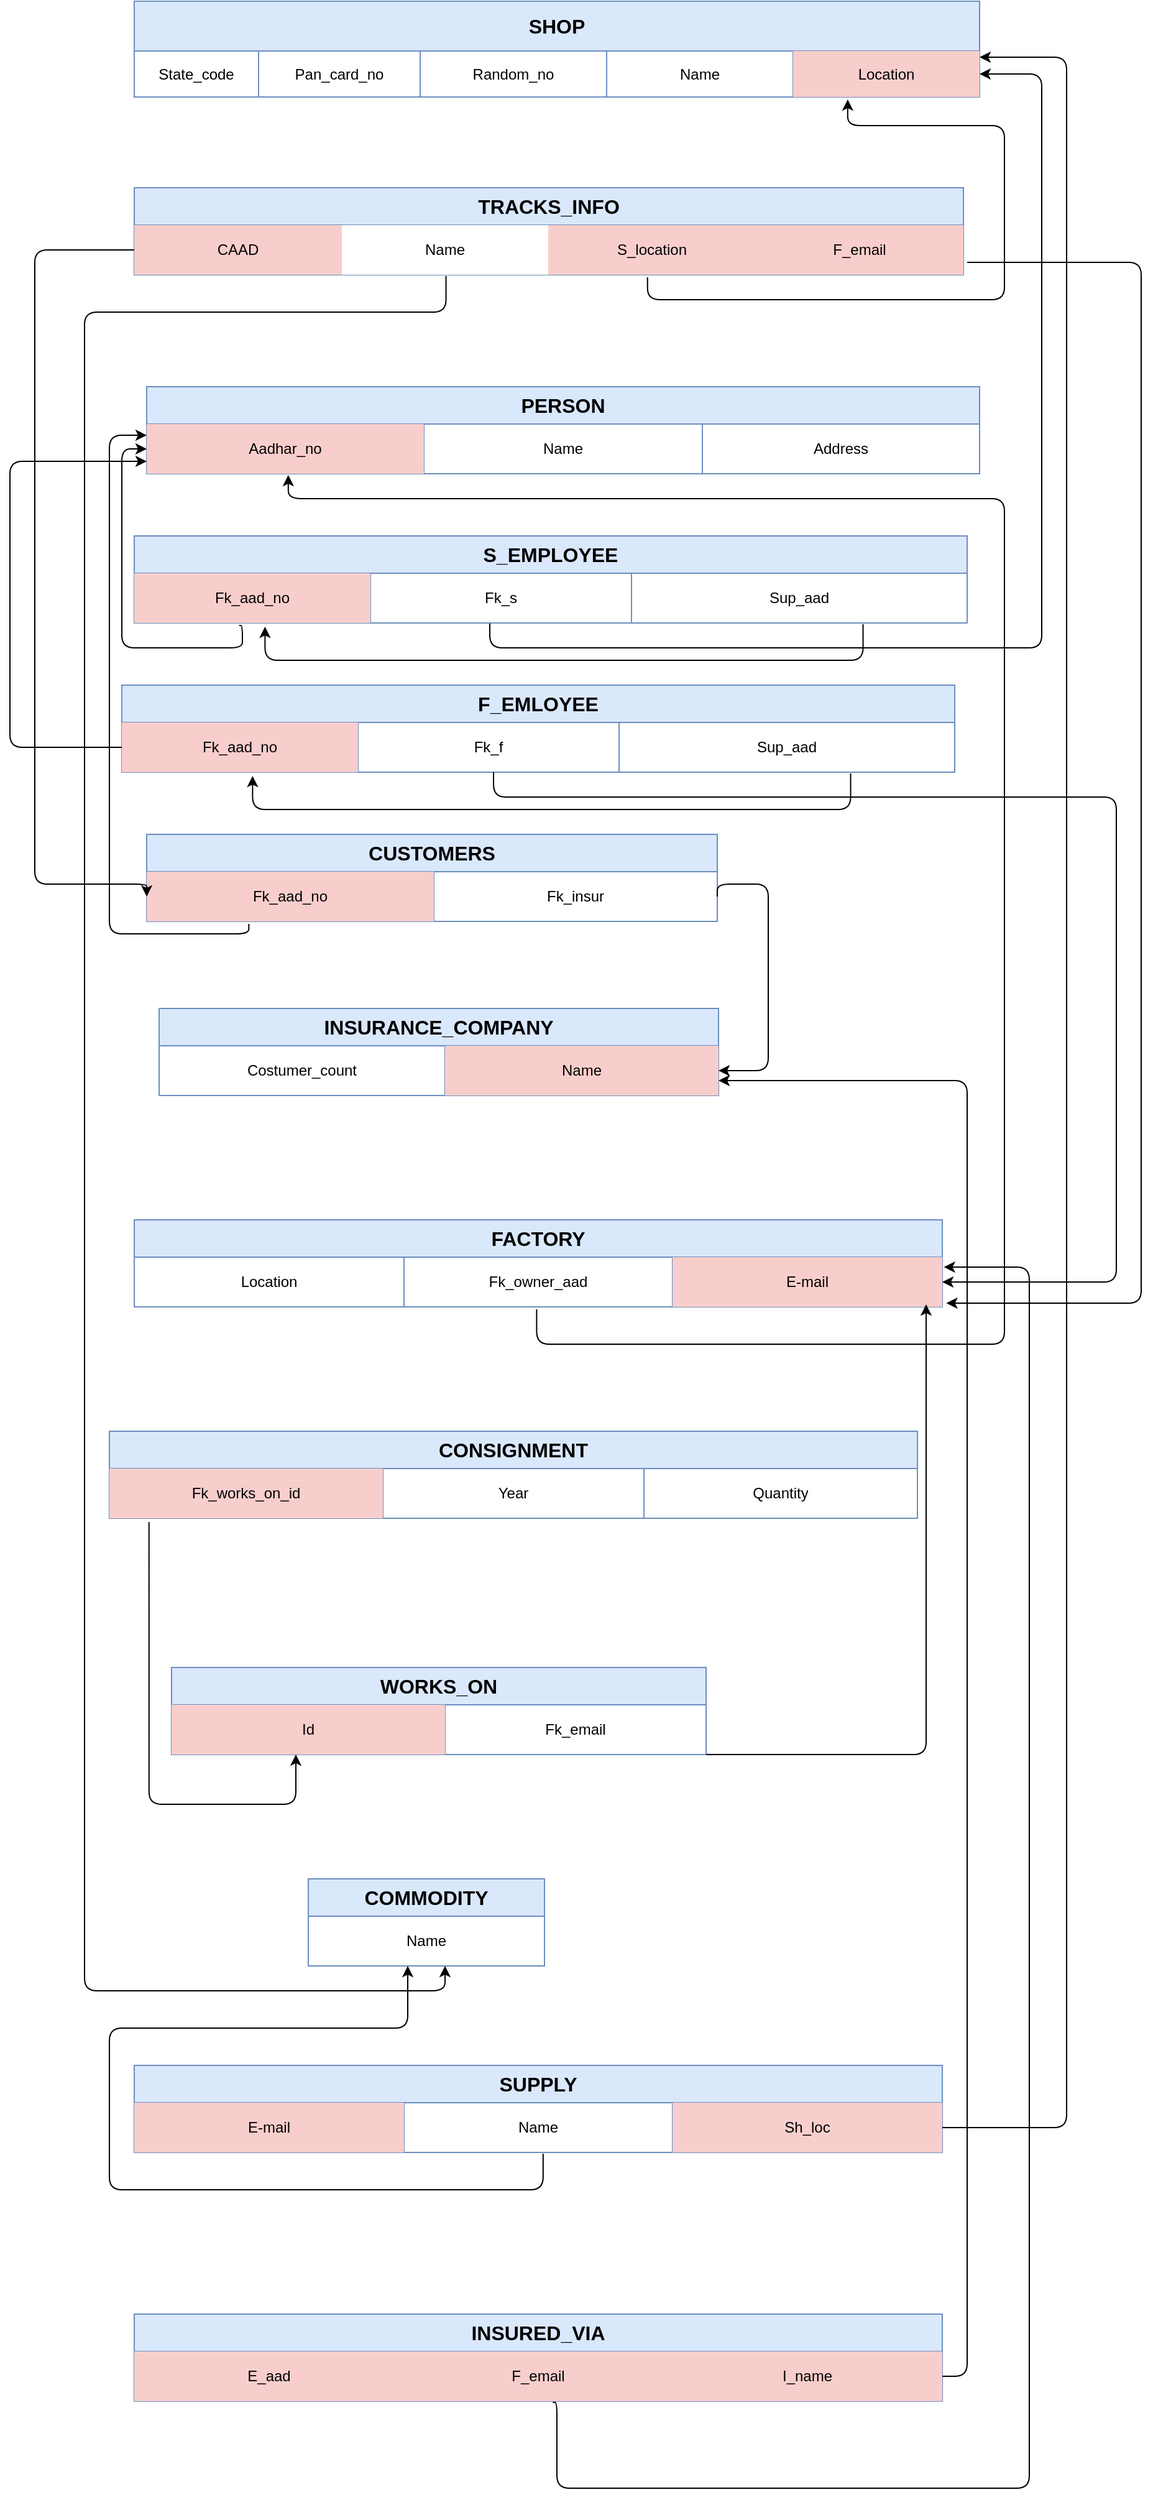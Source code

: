 <mxfile version="13.7.3" type="github"><diagram id="4T8pWzmSjZRxrowc12v0" name="Page-1"><mxGraphModel dx="2591" dy="725" grid="1" gridSize="10" guides="0" tooltips="1" connect="1" arrows="1" fold="1" page="1" pageScale="1" pageWidth="1169" pageHeight="1654" math="0" shadow="0"><root><mxCell id="0"/><mxCell id="1" parent="0"/><mxCell id="xrA6xBDfba17gvvvKiil-1" value="SHOP" style="shape=table;html=1;whiteSpace=wrap;startSize=40;container=1;collapsible=0;childLayout=tableLayout;fontStyle=1;align=center;fixedRows=0;fillColor=#dae8fc;strokeColor=#6c8ebf;fontSize=16;" parent="1" vertex="1"><mxGeometry x="30" y="30" width="680" height="77" as="geometry"/></mxCell><mxCell id="xrA6xBDfba17gvvvKiil-2" value="" style="shape=partialRectangle;html=1;whiteSpace=wrap;collapsible=0;dropTarget=0;pointerEvents=0;fillColor=none;top=0;left=0;bottom=0;right=0;points=[[0,0.5],[1,0.5]];portConstraint=eastwest;fontSize=14;" parent="xrA6xBDfba17gvvvKiil-1" vertex="1"><mxGeometry y="40" width="680" height="37" as="geometry"/></mxCell><mxCell id="xrA6xBDfba17gvvvKiil-3" value="State_code" style="shape=partialRectangle;html=1;whiteSpace=wrap;connectable=0;fillColor=none;top=0;left=0;bottom=0;right=0;overflow=hidden;fontSize=12;" parent="xrA6xBDfba17gvvvKiil-2" vertex="1"><mxGeometry width="100" height="37" as="geometry"/></mxCell><mxCell id="xrA6xBDfba17gvvvKiil-4" value="Pan_card_no" style="shape=partialRectangle;html=1;whiteSpace=wrap;connectable=0;fillColor=none;top=0;left=0;bottom=0;right=0;overflow=hidden;" parent="xrA6xBDfba17gvvvKiil-2" vertex="1"><mxGeometry x="100" width="130" height="37" as="geometry"/></mxCell><mxCell id="xrA6xBDfba17gvvvKiil-5" value="Random_no" style="shape=partialRectangle;html=1;whiteSpace=wrap;connectable=0;fillColor=none;top=0;left=0;bottom=0;right=0;overflow=hidden;" parent="xrA6xBDfba17gvvvKiil-2" vertex="1"><mxGeometry x="230" width="150" height="37" as="geometry"/></mxCell><mxCell id="xrA6xBDfba17gvvvKiil-15" value="Name" style="shape=partialRectangle;html=1;whiteSpace=wrap;connectable=0;fillColor=none;top=0;left=0;bottom=0;right=0;overflow=hidden;" parent="xrA6xBDfba17gvvvKiil-2" vertex="1"><mxGeometry x="380" width="150" height="37" as="geometry"/></mxCell><mxCell id="xrA6xBDfba17gvvvKiil-18" value="Location" style="shape=partialRectangle;html=1;whiteSpace=wrap;connectable=0;fillColor=#f8cecc;top=0;left=0;bottom=0;right=0;overflow=hidden;strokeColor=#b85450;" parent="xrA6xBDfba17gvvvKiil-2" vertex="1"><mxGeometry x="530" width="150" height="37" as="geometry"/></mxCell><mxCell id="xrA6xBDfba17gvvvKiil-21" value="TRACKS_INFO" style="shape=table;html=1;whiteSpace=wrap;startSize=30;container=1;collapsible=0;childLayout=tableLayout;fontStyle=1;align=center;strokeColor=#6c8ebf;fillColor=#dae8fc;fontSize=16;" parent="1" vertex="1"><mxGeometry x="30" y="180" width="667" height="70" as="geometry"/></mxCell><mxCell id="xrA6xBDfba17gvvvKiil-22" value="" style="shape=partialRectangle;html=1;whiteSpace=wrap;collapsible=0;dropTarget=0;pointerEvents=0;fillColor=none;top=0;left=0;bottom=0;right=0;points=[[0,0.5],[1,0.5]];portConstraint=eastwest;" parent="xrA6xBDfba17gvvvKiil-21" vertex="1"><mxGeometry y="30" width="667" height="40" as="geometry"/></mxCell><mxCell id="xrA6xBDfba17gvvvKiil-23" value="CAAD" style="shape=partialRectangle;html=1;whiteSpace=wrap;connectable=0;fillColor=#f8cecc;top=0;left=0;bottom=0;right=0;overflow=hidden;strokeColor=#b85450;" parent="xrA6xBDfba17gvvvKiil-22" vertex="1"><mxGeometry width="167" height="40" as="geometry"/></mxCell><mxCell id="xrA6xBDfba17gvvvKiil-24" value="Name" style="shape=partialRectangle;html=1;whiteSpace=wrap;connectable=0;top=0;left=0;bottom=0;right=0;overflow=hidden;" parent="xrA6xBDfba17gvvvKiil-22" vertex="1"><mxGeometry x="167" width="166" height="40" as="geometry"/></mxCell><mxCell id="xrA6xBDfba17gvvvKiil-25" value="S_location" style="shape=partialRectangle;html=1;whiteSpace=wrap;connectable=0;fillColor=#f8cecc;top=0;left=0;bottom=0;right=0;overflow=hidden;strokeColor=#b85450;" parent="xrA6xBDfba17gvvvKiil-22" vertex="1"><mxGeometry x="333" width="167" height="40" as="geometry"/></mxCell><mxCell id="xrA6xBDfba17gvvvKiil-34" value="F_email" style="shape=partialRectangle;html=1;whiteSpace=wrap;connectable=0;fillColor=#f8cecc;top=0;left=0;bottom=0;right=0;overflow=hidden;strokeColor=#b85450;" parent="xrA6xBDfba17gvvvKiil-22" vertex="1"><mxGeometry x="500" width="167" height="40" as="geometry"/></mxCell><mxCell id="xrA6xBDfba17gvvvKiil-35" value="PERSON" style="shape=table;html=1;whiteSpace=wrap;startSize=30;container=1;collapsible=0;childLayout=tableLayout;fontStyle=1;align=center;strokeColor=#6c8ebf;fillColor=#dae8fc;fontSize=16;" parent="1" vertex="1"><mxGeometry x="40" y="340" width="670" height="70" as="geometry"/></mxCell><mxCell id="xrA6xBDfba17gvvvKiil-36" value="" style="shape=partialRectangle;html=1;whiteSpace=wrap;collapsible=0;dropTarget=0;pointerEvents=0;fillColor=none;top=0;left=0;bottom=0;right=0;points=[[0,0.5],[1,0.5]];portConstraint=eastwest;" parent="xrA6xBDfba17gvvvKiil-35" vertex="1"><mxGeometry y="30" width="670" height="40" as="geometry"/></mxCell><mxCell id="xrA6xBDfba17gvvvKiil-37" value="Aadhar_no" style="shape=partialRectangle;html=1;whiteSpace=wrap;connectable=0;fillColor=#f8cecc;top=0;left=0;bottom=0;right=0;overflow=hidden;strokeColor=#b85450;" parent="xrA6xBDfba17gvvvKiil-36" vertex="1"><mxGeometry width="223" height="40" as="geometry"/></mxCell><mxCell id="xrA6xBDfba17gvvvKiil-38" value="Name" style="shape=partialRectangle;html=1;whiteSpace=wrap;connectable=0;fillColor=none;top=0;left=0;bottom=0;right=0;overflow=hidden;" parent="xrA6xBDfba17gvvvKiil-36" vertex="1"><mxGeometry x="223" width="224" height="40" as="geometry"/></mxCell><mxCell id="xrA6xBDfba17gvvvKiil-39" value="Address" style="shape=partialRectangle;html=1;whiteSpace=wrap;connectable=0;fillColor=none;top=0;left=0;bottom=0;right=0;overflow=hidden;" parent="xrA6xBDfba17gvvvKiil-36" vertex="1"><mxGeometry x="447" width="223" height="40" as="geometry"/></mxCell><mxCell id="xrA6xBDfba17gvvvKiil-88" value="INSURANCE_COMPANY" style="shape=table;html=1;whiteSpace=wrap;startSize=30;container=1;collapsible=0;childLayout=tableLayout;fontStyle=1;align=center;strokeColor=#6c8ebf;fillColor=#dae8fc;fontSize=16;" parent="1" vertex="1"><mxGeometry x="50" y="840" width="450" height="70" as="geometry"/></mxCell><mxCell id="xrA6xBDfba17gvvvKiil-89" value="" style="shape=partialRectangle;html=1;whiteSpace=wrap;collapsible=0;dropTarget=0;pointerEvents=0;fillColor=none;top=0;left=0;bottom=0;right=0;points=[[0,0.5],[1,0.5]];portConstraint=eastwest;" parent="xrA6xBDfba17gvvvKiil-88" vertex="1"><mxGeometry y="30" width="450" height="40" as="geometry"/></mxCell><mxCell id="xrA6xBDfba17gvvvKiil-90" value="Costumer_count" style="shape=partialRectangle;html=1;whiteSpace=wrap;connectable=0;fillColor=none;top=0;left=0;bottom=0;right=0;overflow=hidden;" parent="xrA6xBDfba17gvvvKiil-89" vertex="1"><mxGeometry width="230" height="40" as="geometry"/></mxCell><mxCell id="xrA6xBDfba17gvvvKiil-91" value="Name" style="shape=partialRectangle;html=1;whiteSpace=wrap;connectable=0;fillColor=#f8cecc;top=0;left=0;bottom=0;right=0;overflow=hidden;strokeColor=#b85450;" parent="xrA6xBDfba17gvvvKiil-89" vertex="1"><mxGeometry x="230" width="220" height="40" as="geometry"/></mxCell><mxCell id="xrA6xBDfba17gvvvKiil-174" value="" style="edgeStyle=segmentEdgeStyle;endArrow=classic;html=1;fontSize=16;exitX=0.619;exitY=1.05;exitDx=0;exitDy=0;exitPerimeter=0;entryX=0.844;entryY=1.054;entryDx=0;entryDy=0;entryPerimeter=0;" parent="1" source="xrA6xBDfba17gvvvKiil-22" target="xrA6xBDfba17gvvvKiil-2" edge="1"><mxGeometry width="50" height="50" relative="1" as="geometry"><mxPoint x="450" y="290" as="sourcePoint"/><mxPoint x="640" y="130" as="targetPoint"/><Array as="points"><mxPoint x="443" y="270"/><mxPoint x="730" y="270"/><mxPoint x="730" y="130"/><mxPoint x="604" y="130"/></Array></mxGeometry></mxCell><mxCell id="xrA6xBDfba17gvvvKiil-175" value="" style="edgeStyle=segmentEdgeStyle;endArrow=classic;html=1;fontSize=16;entryX=1;entryY=0.5;entryDx=0;entryDy=0;" parent="1" target="xrA6xBDfba17gvvvKiil-2" edge="1"><mxGeometry width="50" height="50" relative="1" as="geometry"><mxPoint x="316" y="530" as="sourcePoint"/><mxPoint x="760" y="510" as="targetPoint"/><Array as="points"><mxPoint x="316" y="550"/><mxPoint x="760" y="550"/><mxPoint x="760" y="89"/></Array></mxGeometry></mxCell><mxCell id="xrA6xBDfba17gvvvKiil-101" value="FACTORY" style="shape=table;html=1;whiteSpace=wrap;startSize=30;container=1;collapsible=0;childLayout=tableLayout;fontStyle=1;align=center;strokeColor=#6c8ebf;fillColor=#dae8fc;fontSize=16;" parent="1" vertex="1"><mxGeometry x="30" y="1010" width="650" height="70" as="geometry"/></mxCell><mxCell id="xrA6xBDfba17gvvvKiil-102" value="" style="shape=partialRectangle;html=1;whiteSpace=wrap;collapsible=0;dropTarget=0;pointerEvents=0;fillColor=none;top=0;left=0;bottom=0;right=0;points=[[0,0.5],[1,0.5]];portConstraint=eastwest;" parent="xrA6xBDfba17gvvvKiil-101" vertex="1"><mxGeometry y="30" width="650" height="40" as="geometry"/></mxCell><mxCell id="xrA6xBDfba17gvvvKiil-103" value="Location" style="shape=partialRectangle;html=1;whiteSpace=wrap;connectable=0;fillColor=none;top=0;left=0;bottom=0;right=0;overflow=hidden;" parent="xrA6xBDfba17gvvvKiil-102" vertex="1"><mxGeometry width="217" height="40" as="geometry"/></mxCell><mxCell id="xrA6xBDfba17gvvvKiil-104" value="Fk_owner_aad" style="shape=partialRectangle;html=1;whiteSpace=wrap;connectable=0;fillColor=none;top=0;left=0;bottom=0;right=0;overflow=hidden;" parent="xrA6xBDfba17gvvvKiil-102" vertex="1"><mxGeometry x="217" width="216" height="40" as="geometry"/></mxCell><mxCell id="xrA6xBDfba17gvvvKiil-105" value="E-mail" style="shape=partialRectangle;html=1;whiteSpace=wrap;connectable=0;fillColor=#f8cecc;top=0;left=0;bottom=0;right=0;overflow=hidden;strokeColor=#b85450;" parent="xrA6xBDfba17gvvvKiil-102" vertex="1"><mxGeometry x="433" width="217" height="40" as="geometry"/></mxCell><mxCell id="xrA6xBDfba17gvvvKiil-48" value="S_EMPLOYEE" style="shape=table;html=1;whiteSpace=wrap;startSize=30;container=1;collapsible=0;childLayout=tableLayout;fontStyle=1;align=center;strokeColor=#6c8ebf;fillColor=#dae8fc;fontSize=16;" parent="1" vertex="1"><mxGeometry x="30" y="460" width="670" height="70" as="geometry"/></mxCell><mxCell id="xrA6xBDfba17gvvvKiil-49" value="" style="shape=partialRectangle;html=1;whiteSpace=wrap;collapsible=0;dropTarget=0;pointerEvents=0;fillColor=none;top=0;left=0;bottom=0;right=0;points=[[0,0.5],[1,0.5]];portConstraint=eastwest;" parent="xrA6xBDfba17gvvvKiil-48" vertex="1"><mxGeometry y="30" width="670" height="40" as="geometry"/></mxCell><mxCell id="xrA6xBDfba17gvvvKiil-50" value="Fk_aad_no" style="shape=partialRectangle;html=1;whiteSpace=wrap;connectable=0;fillColor=#f8cecc;top=0;left=0;bottom=0;right=0;overflow=hidden;strokeColor=#b85450;" parent="xrA6xBDfba17gvvvKiil-49" vertex="1"><mxGeometry width="190" height="40" as="geometry"/></mxCell><mxCell id="xrA6xBDfba17gvvvKiil-52" value="Fk_s" style="shape=partialRectangle;html=1;whiteSpace=wrap;connectable=0;fillColor=none;top=0;left=0;bottom=0;right=0;overflow=hidden;" parent="xrA6xBDfba17gvvvKiil-49" vertex="1"><mxGeometry x="190" width="210" height="40" as="geometry"/></mxCell><mxCell id="xrA6xBDfba17gvvvKiil-61" value="Sup_aad" style="shape=partialRectangle;html=1;whiteSpace=wrap;connectable=0;fillColor=none;top=0;left=0;bottom=0;right=0;overflow=hidden;" parent="xrA6xBDfba17gvvvKiil-49" vertex="1"><mxGeometry x="400" width="270" height="40" as="geometry"/></mxCell><mxCell id="xrA6xBDfba17gvvvKiil-180" value="" style="edgeStyle=segmentEdgeStyle;endArrow=classic;html=1;fontSize=16;exitX=0.875;exitY=1.025;exitDx=0;exitDy=0;exitPerimeter=0;entryX=0.157;entryY=1.075;entryDx=0;entryDy=0;entryPerimeter=0;" parent="xrA6xBDfba17gvvvKiil-48" source="xrA6xBDfba17gvvvKiil-49" target="xrA6xBDfba17gvvvKiil-49" edge="1"><mxGeometry width="50" height="50" relative="1" as="geometry"><mxPoint x="600" y="120" as="sourcePoint"/><mxPoint x="110" y="80" as="targetPoint"/><Array as="points"><mxPoint x="380" y="100"/><mxPoint x="604" y="100"/></Array></mxGeometry></mxCell><mxCell id="xrA6xBDfba17gvvvKiil-75" value="CUSTOMERS" style="shape=table;html=1;whiteSpace=wrap;startSize=30;container=1;collapsible=0;childLayout=tableLayout;fontStyle=1;align=center;strokeColor=#6c8ebf;fillColor=#dae8fc;fontSize=16;" parent="1" vertex="1"><mxGeometry x="40" y="700" width="459" height="70" as="geometry"/></mxCell><mxCell id="xrA6xBDfba17gvvvKiil-76" value="" style="shape=partialRectangle;html=1;whiteSpace=wrap;collapsible=0;dropTarget=0;pointerEvents=0;fillColor=none;top=0;left=0;bottom=0;right=0;points=[[0,0.5],[1,0.5]];portConstraint=eastwest;" parent="xrA6xBDfba17gvvvKiil-75" vertex="1"><mxGeometry y="30" width="459" height="40" as="geometry"/></mxCell><mxCell id="xrA6xBDfba17gvvvKiil-77" value="Fk_aad_no" style="shape=partialRectangle;html=1;whiteSpace=wrap;connectable=0;fillColor=#f8cecc;top=0;left=0;bottom=0;right=0;overflow=hidden;strokeColor=#b85450;" parent="xrA6xBDfba17gvvvKiil-76" vertex="1"><mxGeometry width="231" height="40" as="geometry"/></mxCell><mxCell id="xrA6xBDfba17gvvvKiil-78" value="Fk_insur" style="shape=partialRectangle;html=1;whiteSpace=wrap;connectable=0;fillColor=none;top=0;left=0;bottom=0;right=0;overflow=hidden;" parent="xrA6xBDfba17gvvvKiil-76" vertex="1"><mxGeometry x="231" width="228" height="40" as="geometry"/></mxCell><mxCell id="2TeCFwEwygQcQMG8R-6U-1" value="F_EMLOYEE" style="shape=table;html=1;whiteSpace=wrap;startSize=30;container=1;collapsible=0;childLayout=tableLayout;fontStyle=1;align=center;strokeColor=#6c8ebf;fillColor=#dae8fc;fontSize=16;" vertex="1" parent="1"><mxGeometry x="20" y="580" width="670" height="70" as="geometry"/></mxCell><mxCell id="2TeCFwEwygQcQMG8R-6U-2" value="" style="shape=partialRectangle;html=1;whiteSpace=wrap;collapsible=0;dropTarget=0;pointerEvents=0;fillColor=none;top=0;left=0;bottom=0;right=0;points=[[0,0.5],[1,0.5]];portConstraint=eastwest;" vertex="1" parent="2TeCFwEwygQcQMG8R-6U-1"><mxGeometry y="30" width="670" height="40" as="geometry"/></mxCell><mxCell id="2TeCFwEwygQcQMG8R-6U-3" value="Fk_aad_no" style="shape=partialRectangle;html=1;whiteSpace=wrap;connectable=0;fillColor=#f8cecc;top=0;left=0;bottom=0;right=0;overflow=hidden;strokeColor=#b85450;" vertex="1" parent="2TeCFwEwygQcQMG8R-6U-2"><mxGeometry width="190" height="40" as="geometry"/></mxCell><mxCell id="2TeCFwEwygQcQMG8R-6U-5" value="Fk_f" style="shape=partialRectangle;html=1;whiteSpace=wrap;connectable=0;fillColor=none;top=0;left=0;bottom=0;right=0;overflow=hidden;" vertex="1" parent="2TeCFwEwygQcQMG8R-6U-2"><mxGeometry x="190" width="210" height="40" as="geometry"/></mxCell><mxCell id="2TeCFwEwygQcQMG8R-6U-6" value="Sup_aad" style="shape=partialRectangle;html=1;whiteSpace=wrap;connectable=0;fillColor=none;top=0;left=0;bottom=0;right=0;overflow=hidden;" vertex="1" parent="2TeCFwEwygQcQMG8R-6U-2"><mxGeometry x="400" width="270" height="40" as="geometry"/></mxCell><mxCell id="2TeCFwEwygQcQMG8R-6U-7" value="" style="edgeStyle=segmentEdgeStyle;endArrow=classic;html=1;fontSize=16;exitX=0.875;exitY=1.025;exitDx=0;exitDy=0;exitPerimeter=0;entryX=0.157;entryY=1.075;entryDx=0;entryDy=0;entryPerimeter=0;" edge="1" parent="2TeCFwEwygQcQMG8R-6U-1" source="2TeCFwEwygQcQMG8R-6U-2" target="2TeCFwEwygQcQMG8R-6U-2"><mxGeometry width="50" height="50" relative="1" as="geometry"><mxPoint x="600" y="120" as="sourcePoint"/><mxPoint x="110" y="80" as="targetPoint"/><Array as="points"><mxPoint x="380" y="100"/><mxPoint x="604" y="100"/></Array></mxGeometry></mxCell><mxCell id="xrA6xBDfba17gvvvKiil-166" value="INSURED_VIA" style="shape=table;html=1;whiteSpace=wrap;startSize=30;container=1;collapsible=0;childLayout=tableLayout;fontStyle=1;align=center;strokeColor=#6c8ebf;fillColor=#dae8fc;fontSize=16;" parent="1" vertex="1"><mxGeometry x="30" y="1890" width="650" height="70" as="geometry"/></mxCell><mxCell id="xrA6xBDfba17gvvvKiil-167" value="" style="shape=partialRectangle;html=1;whiteSpace=wrap;collapsible=0;dropTarget=0;pointerEvents=0;fillColor=none;top=0;left=0;bottom=0;right=0;points=[[0,0.5],[1,0.5]];portConstraint=eastwest;" parent="xrA6xBDfba17gvvvKiil-166" vertex="1"><mxGeometry y="30" width="650" height="40" as="geometry"/></mxCell><mxCell id="xrA6xBDfba17gvvvKiil-168" value="E_aad" style="shape=partialRectangle;html=1;whiteSpace=wrap;connectable=0;fillColor=#f8cecc;top=0;left=0;bottom=0;right=0;overflow=hidden;strokeColor=#b85450;" parent="xrA6xBDfba17gvvvKiil-167" vertex="1"><mxGeometry width="217" height="40" as="geometry"/></mxCell><mxCell id="xrA6xBDfba17gvvvKiil-169" value="F_email" style="shape=partialRectangle;html=1;whiteSpace=wrap;connectable=0;fillColor=#f8cecc;top=0;left=0;bottom=0;right=0;overflow=hidden;strokeColor=#b85450;" parent="xrA6xBDfba17gvvvKiil-167" vertex="1"><mxGeometry x="217" width="216" height="40" as="geometry"/></mxCell><mxCell id="xrA6xBDfba17gvvvKiil-170" value="I_name" style="shape=partialRectangle;html=1;whiteSpace=wrap;connectable=0;fillColor=#f8cecc;top=0;left=0;bottom=0;right=0;overflow=hidden;strokeColor=#b85450;" parent="xrA6xBDfba17gvvvKiil-167" vertex="1"><mxGeometry x="433" width="217" height="40" as="geometry"/></mxCell><mxCell id="xrA6xBDfba17gvvvKiil-153" value="SUPPLY" style="shape=table;html=1;whiteSpace=wrap;startSize=30;container=1;collapsible=0;childLayout=tableLayout;fontStyle=1;align=center;strokeColor=#6c8ebf;fillColor=#dae8fc;fontSize=16;" parent="1" vertex="1"><mxGeometry x="30" y="1690" width="650" height="70" as="geometry"/></mxCell><mxCell id="xrA6xBDfba17gvvvKiil-154" value="" style="shape=partialRectangle;html=1;whiteSpace=wrap;collapsible=0;dropTarget=0;pointerEvents=0;fillColor=none;top=0;left=0;bottom=0;right=0;points=[[0,0.5],[1,0.5]];portConstraint=eastwest;" parent="xrA6xBDfba17gvvvKiil-153" vertex="1"><mxGeometry y="30" width="650" height="40" as="geometry"/></mxCell><mxCell id="xrA6xBDfba17gvvvKiil-155" value="E-mail" style="shape=partialRectangle;html=1;whiteSpace=wrap;connectable=0;fillColor=#f8cecc;top=0;left=0;bottom=0;right=0;overflow=hidden;strokeColor=#b85450;" parent="xrA6xBDfba17gvvvKiil-154" vertex="1"><mxGeometry width="217" height="40" as="geometry"/></mxCell><mxCell id="xrA6xBDfba17gvvvKiil-156" value="Name" style="shape=partialRectangle;html=1;whiteSpace=wrap;connectable=0;fillColor=none;top=0;left=0;bottom=0;right=0;overflow=hidden;" parent="xrA6xBDfba17gvvvKiil-154" vertex="1"><mxGeometry x="217" width="216" height="40" as="geometry"/></mxCell><mxCell id="xrA6xBDfba17gvvvKiil-157" value="Sh_loc" style="shape=partialRectangle;html=1;whiteSpace=wrap;connectable=0;fillColor=#f8cecc;top=0;left=0;bottom=0;right=0;overflow=hidden;strokeColor=#b85450;" parent="xrA6xBDfba17gvvvKiil-154" vertex="1"><mxGeometry x="433" width="217" height="40" as="geometry"/></mxCell><mxCell id="xrA6xBDfba17gvvvKiil-114" value="CONSIGNMENT" style="shape=table;html=1;whiteSpace=wrap;startSize=30;container=1;collapsible=0;childLayout=tableLayout;fontStyle=1;align=center;strokeColor=#6c8ebf;fillColor=#dae8fc;fontSize=16;" parent="1" vertex="1"><mxGeometry x="10" y="1180" width="650" height="70" as="geometry"/></mxCell><mxCell id="xrA6xBDfba17gvvvKiil-119" value="" style="shape=partialRectangle;html=1;whiteSpace=wrap;collapsible=0;dropTarget=0;pointerEvents=0;fillColor=none;top=0;left=0;bottom=0;right=0;points=[[0,0.5],[1,0.5]];portConstraint=eastwest;" parent="xrA6xBDfba17gvvvKiil-114" vertex="1"><mxGeometry y="30" width="650" height="40" as="geometry"/></mxCell><mxCell id="xrA6xBDfba17gvvvKiil-120" value="Fk_works_on_id" style="shape=partialRectangle;html=1;whiteSpace=wrap;connectable=0;fillColor=#f8cecc;top=0;left=0;bottom=0;right=0;overflow=hidden;strokeColor=#b85450;" parent="xrA6xBDfba17gvvvKiil-119" vertex="1"><mxGeometry width="220" height="40" as="geometry"/></mxCell><mxCell id="xrA6xBDfba17gvvvKiil-121" value="Year" style="shape=partialRectangle;html=1;whiteSpace=wrap;connectable=0;fillColor=none;top=0;left=0;bottom=0;right=0;overflow=hidden;" parent="xrA6xBDfba17gvvvKiil-119" vertex="1"><mxGeometry x="220" width="210" height="40" as="geometry"/></mxCell><mxCell id="xrA6xBDfba17gvvvKiil-122" value="Quantity" style="shape=partialRectangle;html=1;whiteSpace=wrap;connectable=0;fillColor=none;top=0;left=0;bottom=0;right=0;overflow=hidden;" parent="xrA6xBDfba17gvvvKiil-119" vertex="1"><mxGeometry x="430" width="220" height="40" as="geometry"/></mxCell><mxCell id="xrA6xBDfba17gvvvKiil-127" value="WORKS_ON" style="shape=table;html=1;whiteSpace=wrap;startSize=30;container=1;collapsible=0;childLayout=tableLayout;fontStyle=1;align=center;strokeColor=#6c8ebf;fillColor=#dae8fc;fontSize=16;" parent="1" vertex="1"><mxGeometry x="60" y="1370" width="430" height="70" as="geometry"/></mxCell><mxCell id="xrA6xBDfba17gvvvKiil-128" value="" style="shape=partialRectangle;html=1;whiteSpace=wrap;collapsible=0;dropTarget=0;pointerEvents=0;fillColor=none;top=0;left=0;bottom=0;right=0;points=[[0,0.5],[1,0.5]];portConstraint=eastwest;" parent="xrA6xBDfba17gvvvKiil-127" vertex="1"><mxGeometry y="30" width="430" height="40" as="geometry"/></mxCell><mxCell id="xrA6xBDfba17gvvvKiil-129" value="Id" style="shape=partialRectangle;html=1;whiteSpace=wrap;connectable=0;fillColor=#f8cecc;top=0;left=0;bottom=0;right=0;overflow=hidden;strokeColor=#b85450;" parent="xrA6xBDfba17gvvvKiil-128" vertex="1"><mxGeometry width="220" height="40" as="geometry"/></mxCell><mxCell id="xrA6xBDfba17gvvvKiil-130" value="Fk_email" style="shape=partialRectangle;html=1;whiteSpace=wrap;connectable=0;fillColor=none;top=0;left=0;bottom=0;right=0;overflow=hidden;" parent="xrA6xBDfba17gvvvKiil-128" vertex="1"><mxGeometry x="220" width="210" height="40" as="geometry"/></mxCell><mxCell id="xrA6xBDfba17gvvvKiil-140" value="COMMODITY" style="shape=table;html=1;whiteSpace=wrap;startSize=30;container=1;collapsible=0;childLayout=tableLayout;fontStyle=1;align=center;strokeColor=#6c8ebf;fillColor=#dae8fc;fontSize=16;" parent="1" vertex="1"><mxGeometry x="170" y="1540" width="190" height="70" as="geometry"/></mxCell><mxCell id="xrA6xBDfba17gvvvKiil-141" value="" style="shape=partialRectangle;html=1;whiteSpace=wrap;collapsible=0;dropTarget=0;pointerEvents=0;fillColor=none;top=0;left=0;bottom=0;right=0;points=[[0,0.5],[1,0.5]];portConstraint=eastwest;" parent="xrA6xBDfba17gvvvKiil-140" vertex="1"><mxGeometry y="30" width="190" height="40" as="geometry"/></mxCell><mxCell id="xrA6xBDfba17gvvvKiil-142" value="Name" style="shape=partialRectangle;html=1;whiteSpace=wrap;connectable=0;fillColor=none;top=0;left=0;bottom=0;right=0;overflow=hidden;" parent="xrA6xBDfba17gvvvKiil-141" vertex="1"><mxGeometry width="190" height="40" as="geometry"/></mxCell><mxCell id="xrA6xBDfba17gvvvKiil-176" value="" style="edgeStyle=segmentEdgeStyle;endArrow=classic;html=1;fontSize=16;exitX=1;exitY=0.5;exitDx=0;exitDy=0;entryX=1;entryY=0.135;entryDx=0;entryDy=0;entryPerimeter=0;" parent="1" source="xrA6xBDfba17gvvvKiil-154" target="xrA6xBDfba17gvvvKiil-2" edge="1"><mxGeometry width="50" height="50" relative="1" as="geometry"><mxPoint x="690" y="1750" as="sourcePoint"/><mxPoint x="780" y="78" as="targetPoint"/><Array as="points"><mxPoint x="780" y="1740"/><mxPoint x="780" y="75"/></Array></mxGeometry></mxCell><mxCell id="xrA6xBDfba17gvvvKiil-177" value="" style="edgeStyle=segmentEdgeStyle;endArrow=classic;html=1;fontSize=16;exitX=0.126;exitY=1.05;exitDx=0;exitDy=0;exitPerimeter=0;entryX=0;entryY=0.5;entryDx=0;entryDy=0;" parent="1" source="xrA6xBDfba17gvvvKiil-49" target="xrA6xBDfba17gvvvKiil-36" edge="1"><mxGeometry width="50" height="50" relative="1" as="geometry"><mxPoint x="120" y="610" as="sourcePoint"/><mxPoint x="20" y="390" as="targetPoint"/><Array as="points"><mxPoint x="117" y="550"/><mxPoint x="20" y="550"/><mxPoint x="20" y="390"/></Array></mxGeometry></mxCell><mxCell id="xrA6xBDfba17gvvvKiil-178" value="" style="edgeStyle=segmentEdgeStyle;endArrow=classic;html=1;fontSize=16;exitX=0.179;exitY=1.05;exitDx=0;exitDy=0;exitPerimeter=0;entryX=0;entryY=0.225;entryDx=0;entryDy=0;entryPerimeter=0;" parent="1" source="xrA6xBDfba17gvvvKiil-76" target="xrA6xBDfba17gvvvKiil-36" edge="1"><mxGeometry width="50" height="50" relative="1" as="geometry"><mxPoint x="120" y="820" as="sourcePoint"/><mxPoint x="10" y="380" as="targetPoint"/><Array as="points"><mxPoint x="122" y="780"/><mxPoint x="10" y="780"/><mxPoint x="10" y="379"/></Array></mxGeometry></mxCell><mxCell id="xrA6xBDfba17gvvvKiil-179" value="" style="edgeStyle=segmentEdgeStyle;endArrow=classic;html=1;fontSize=16;exitX=0.498;exitY=1.05;exitDx=0;exitDy=0;exitPerimeter=0;entryX=0.17;entryY=1.025;entryDx=0;entryDy=0;entryPerimeter=0;" parent="1" source="xrA6xBDfba17gvvvKiil-102" target="xrA6xBDfba17gvvvKiil-36" edge="1"><mxGeometry width="50" height="50" relative="1" as="geometry"><mxPoint x="360" y="1150" as="sourcePoint"/><mxPoint x="150" y="460" as="targetPoint"/><Array as="points"><mxPoint x="354" y="1110"/><mxPoint x="730" y="1110"/><mxPoint x="730" y="430"/><mxPoint x="154" y="430"/></Array></mxGeometry></mxCell><mxCell id="xrA6xBDfba17gvvvKiil-182" value="" style="edgeStyle=segmentEdgeStyle;endArrow=classic;html=1;fontSize=16;exitX=0;exitY=0.5;exitDx=0;exitDy=0;entryX=0;entryY=0.5;entryDx=0;entryDy=0;" parent="1" source="xrA6xBDfba17gvvvKiil-22" target="xrA6xBDfba17gvvvKiil-76" edge="1"><mxGeometry width="50" height="50" relative="1" as="geometry"><mxPoint x="-40" y="230" as="sourcePoint"/><mxPoint x="-50" y="748" as="targetPoint"/><Array as="points"><mxPoint x="-50" y="230"/><mxPoint x="-50" y="740"/></Array></mxGeometry></mxCell><mxCell id="xrA6xBDfba17gvvvKiil-183" value="" style="edgeStyle=segmentEdgeStyle;endArrow=classic;html=1;fontSize=16;exitX=1;exitY=0.5;exitDx=0;exitDy=0;entryX=1;entryY=0.5;entryDx=0;entryDy=0;" parent="1" source="xrA6xBDfba17gvvvKiil-76" target="xrA6xBDfba17gvvvKiil-89" edge="1"><mxGeometry width="50" height="50" relative="1" as="geometry"><mxPoint x="530" y="790" as="sourcePoint"/><mxPoint x="540" y="900" as="targetPoint"/><Array as="points"><mxPoint x="540" y="740"/><mxPoint x="540" y="890"/></Array></mxGeometry></mxCell><mxCell id="xrA6xBDfba17gvvvKiil-184" value="" style="edgeStyle=segmentEdgeStyle;endArrow=classic;html=1;fontSize=16;exitX=1;exitY=0.5;exitDx=0;exitDy=0;" parent="1" source="xrA6xBDfba17gvvvKiil-167" edge="1"><mxGeometry width="50" height="50" relative="1" as="geometry"><mxPoint x="700" y="1970" as="sourcePoint"/><mxPoint x="500" y="898" as="targetPoint"/><Array as="points"><mxPoint x="700" y="1940"/><mxPoint x="700" y="898"/></Array></mxGeometry></mxCell><mxCell id="spciMXDjS0xDdZCrkoL5-3" value="" style="edgeStyle=segmentEdgeStyle;endArrow=classic;html=1;" parent="1" target="xrA6xBDfba17gvvvKiil-102" edge="1"><mxGeometry width="50" height="50" relative="1" as="geometry"><mxPoint x="319" y="650" as="sourcePoint"/><mxPoint x="820" y="900" as="targetPoint"/><Array as="points"><mxPoint x="319" y="670"/><mxPoint x="820" y="670"/><mxPoint x="820" y="1060"/></Array></mxGeometry></mxCell><mxCell id="spciMXDjS0xDdZCrkoL5-4" value="" style="edgeStyle=segmentEdgeStyle;endArrow=classic;html=1;entryX=1.005;entryY=0.925;entryDx=0;entryDy=0;entryPerimeter=0;" parent="1" target="xrA6xBDfba17gvvvKiil-102" edge="1"><mxGeometry width="50" height="50" relative="1" as="geometry"><mxPoint x="700" y="240" as="sourcePoint"/><mxPoint x="840" y="1080" as="targetPoint"/><Array as="points"><mxPoint x="840" y="240"/><mxPoint x="840" y="1077"/></Array></mxGeometry></mxCell><mxCell id="spciMXDjS0xDdZCrkoL5-5" value="" style="edgeStyle=segmentEdgeStyle;endArrow=classic;html=1;entryX=0.98;entryY=0.95;entryDx=0;entryDy=0;entryPerimeter=0;" parent="1" target="xrA6xBDfba17gvvvKiil-102" edge="1"><mxGeometry width="50" height="50" relative="1" as="geometry"><mxPoint x="490" y="1440" as="sourcePoint"/><mxPoint x="540" y="1390" as="targetPoint"/></mxGeometry></mxCell><mxCell id="spciMXDjS0xDdZCrkoL5-6" value="" style="edgeStyle=segmentEdgeStyle;endArrow=classic;html=1;exitX=0.518;exitY=1.025;exitDx=0;exitDy=0;exitPerimeter=0;entryX=1.002;entryY=0.2;entryDx=0;entryDy=0;entryPerimeter=0;" parent="1" source="xrA6xBDfba17gvvvKiil-167" target="xrA6xBDfba17gvvvKiil-102" edge="1"><mxGeometry width="50" height="50" relative="1" as="geometry"><mxPoint x="370" y="2010" as="sourcePoint"/><mxPoint x="750" y="1048" as="targetPoint"/><Array as="points"><mxPoint x="370" y="1961"/><mxPoint x="370" y="2030"/><mxPoint x="750" y="2030"/><mxPoint x="750" y="1048"/></Array></mxGeometry></mxCell><mxCell id="spciMXDjS0xDdZCrkoL5-7" value="" style="edgeStyle=segmentEdgeStyle;endArrow=classic;html=1;exitX=0.049;exitY=1.075;exitDx=0;exitDy=0;exitPerimeter=0;" parent="1" source="xrA6xBDfba17gvvvKiil-119" edge="1"><mxGeometry width="50" height="50" relative="1" as="geometry"><mxPoint x="40" y="1480" as="sourcePoint"/><mxPoint x="160" y="1440" as="targetPoint"/><Array as="points"><mxPoint x="42" y="1480"/><mxPoint x="160" y="1480"/></Array></mxGeometry></mxCell><mxCell id="spciMXDjS0xDdZCrkoL5-8" value="" style="edgeStyle=segmentEdgeStyle;endArrow=classic;html=1;exitX=0.376;exitY=1.025;exitDx=0;exitDy=0;exitPerimeter=0;" parent="1" source="xrA6xBDfba17gvvvKiil-22" edge="1"><mxGeometry width="50" height="50" relative="1" as="geometry"><mxPoint x="280" y="280" as="sourcePoint"/><mxPoint x="280" y="1610" as="targetPoint"/><Array as="points"><mxPoint x="281" y="280"/><mxPoint x="-10" y="280"/><mxPoint x="-10" y="1630"/><mxPoint x="280" y="1630"/></Array></mxGeometry></mxCell><mxCell id="spciMXDjS0xDdZCrkoL5-9" value="" style="edgeStyle=segmentEdgeStyle;endArrow=classic;html=1;exitX=0.506;exitY=1.025;exitDx=0;exitDy=0;exitPerimeter=0;" parent="1" source="xrA6xBDfba17gvvvKiil-154" edge="1"><mxGeometry width="50" height="50" relative="1" as="geometry"><mxPoint x="360" y="1790" as="sourcePoint"/><mxPoint x="250" y="1610" as="targetPoint"/><Array as="points"><mxPoint x="359" y="1790"/><mxPoint x="10" y="1790"/><mxPoint x="10" y="1660"/><mxPoint x="250" y="1660"/></Array></mxGeometry></mxCell><mxCell id="2TeCFwEwygQcQMG8R-6U-8" value="" style="edgeStyle=segmentEdgeStyle;endArrow=classic;html=1;exitX=0;exitY=0.5;exitDx=0;exitDy=0;entryX=0;entryY=0.75;entryDx=0;entryDy=0;entryPerimeter=0;" edge="1" parent="1" source="2TeCFwEwygQcQMG8R-6U-2" target="xrA6xBDfba17gvvvKiil-36"><mxGeometry width="50" height="50" relative="1" as="geometry"><mxPoint x="60" y="700" as="sourcePoint"/><mxPoint x="-70" y="400" as="targetPoint"/><Array as="points"><mxPoint x="-70" y="630"/><mxPoint x="-70" y="400"/></Array></mxGeometry></mxCell></root></mxGraphModel></diagram></mxfile>